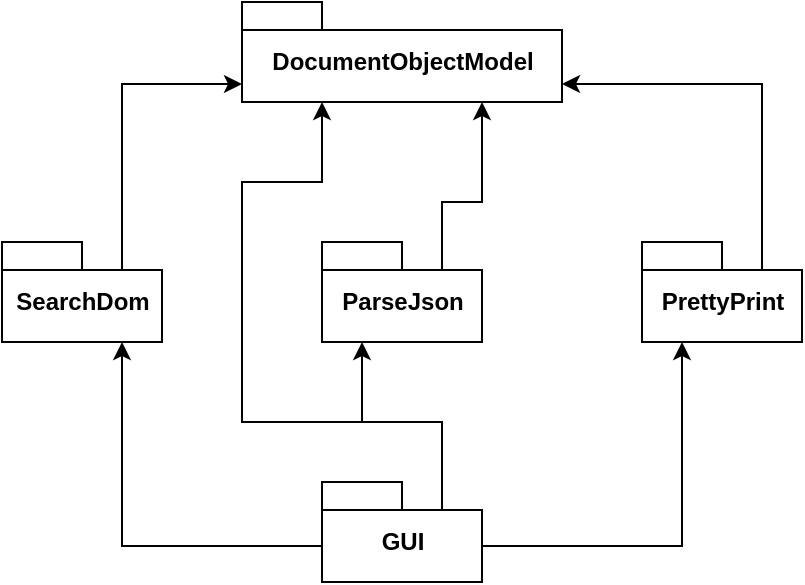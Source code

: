 <mxfile version="16.4.5" type="github">
  <diagram id="H0Jvm50cED_hEzultajU" name="Page-1">
    <mxGraphModel dx="1422" dy="786" grid="1" gridSize="10" guides="1" tooltips="1" connect="1" arrows="1" fold="1" page="1" pageScale="1" pageWidth="850" pageHeight="1100" math="0" shadow="0">
      <root>
        <mxCell id="0" />
        <mxCell id="1" parent="0" />
        <mxCell id="QBnIUNVr5WJXTPOXXDId-1" value="DocumentObjectModel" style="shape=folder;fontStyle=1;spacingTop=10;tabWidth=40;tabHeight=14;tabPosition=left;html=1;" vertex="1" parent="1">
          <mxGeometry x="280" y="110" width="160" height="50" as="geometry" />
        </mxCell>
        <mxCell id="QBnIUNVr5WJXTPOXXDId-12" style="edgeStyle=orthogonalEdgeStyle;rounded=0;orthogonalLoop=1;jettySize=auto;html=1;exitX=0;exitY=0;exitDx=60;exitDy=14;exitPerimeter=0;entryX=0.75;entryY=1;entryDx=0;entryDy=0;entryPerimeter=0;" edge="1" parent="1" source="QBnIUNVr5WJXTPOXXDId-2" target="QBnIUNVr5WJXTPOXXDId-1">
          <mxGeometry relative="1" as="geometry">
            <Array as="points">
              <mxPoint x="380" y="210" />
              <mxPoint x="400" y="210" />
            </Array>
          </mxGeometry>
        </mxCell>
        <mxCell id="QBnIUNVr5WJXTPOXXDId-2" value="ParseJson" style="shape=folder;fontStyle=1;spacingTop=10;tabWidth=40;tabHeight=14;tabPosition=left;html=1;" vertex="1" parent="1">
          <mxGeometry x="320" y="230" width="80" height="50" as="geometry" />
        </mxCell>
        <mxCell id="QBnIUNVr5WJXTPOXXDId-11" style="edgeStyle=orthogonalEdgeStyle;rounded=0;orthogonalLoop=1;jettySize=auto;html=1;exitX=0;exitY=0;exitDx=60;exitDy=14;exitPerimeter=0;entryX=0;entryY=0;entryDx=160;entryDy=41;entryPerimeter=0;" edge="1" parent="1" source="QBnIUNVr5WJXTPOXXDId-3" target="QBnIUNVr5WJXTPOXXDId-1">
          <mxGeometry relative="1" as="geometry">
            <mxPoint x="550" y="140" as="targetPoint" />
            <Array as="points">
              <mxPoint x="540" y="151" />
            </Array>
          </mxGeometry>
        </mxCell>
        <mxCell id="QBnIUNVr5WJXTPOXXDId-3" value="PrettyPrint" style="shape=folder;fontStyle=1;spacingTop=10;tabWidth=40;tabHeight=14;tabPosition=left;html=1;" vertex="1" parent="1">
          <mxGeometry x="480" y="230" width="80" height="50" as="geometry" />
        </mxCell>
        <mxCell id="QBnIUNVr5WJXTPOXXDId-6" style="edgeStyle=orthogonalEdgeStyle;rounded=0;orthogonalLoop=1;jettySize=auto;html=1;exitX=0;exitY=0;exitDx=60;exitDy=14;exitPerimeter=0;entryX=0;entryY=0;entryDx=0;entryDy=41;entryPerimeter=0;" edge="1" parent="1" source="QBnIUNVr5WJXTPOXXDId-4" target="QBnIUNVr5WJXTPOXXDId-1">
          <mxGeometry relative="1" as="geometry">
            <Array as="points">
              <mxPoint x="220" y="151" />
            </Array>
          </mxGeometry>
        </mxCell>
        <mxCell id="QBnIUNVr5WJXTPOXXDId-4" value="SearchDom" style="shape=folder;fontStyle=1;spacingTop=10;tabWidth=40;tabHeight=14;tabPosition=left;html=1;" vertex="1" parent="1">
          <mxGeometry x="160" y="230" width="80" height="50" as="geometry" />
        </mxCell>
        <mxCell id="QBnIUNVr5WJXTPOXXDId-7" style="edgeStyle=orthogonalEdgeStyle;rounded=0;orthogonalLoop=1;jettySize=auto;html=1;exitX=0;exitY=0;exitDx=60;exitDy=14;exitPerimeter=0;entryX=0.25;entryY=1;entryDx=0;entryDy=0;entryPerimeter=0;" edge="1" parent="1" source="QBnIUNVr5WJXTPOXXDId-5" target="QBnIUNVr5WJXTPOXXDId-1">
          <mxGeometry relative="1" as="geometry">
            <mxPoint x="240" y="230" as="targetPoint" />
            <Array as="points">
              <mxPoint x="380" y="320" />
              <mxPoint x="280" y="320" />
              <mxPoint x="280" y="200" />
              <mxPoint x="320" y="200" />
            </Array>
          </mxGeometry>
        </mxCell>
        <mxCell id="QBnIUNVr5WJXTPOXXDId-8" style="edgeStyle=orthogonalEdgeStyle;rounded=0;orthogonalLoop=1;jettySize=auto;html=1;exitX=0;exitY=0;exitDx=60;exitDy=14;exitPerimeter=0;entryX=0.25;entryY=1;entryDx=0;entryDy=0;entryPerimeter=0;" edge="1" parent="1" source="QBnIUNVr5WJXTPOXXDId-5" target="QBnIUNVr5WJXTPOXXDId-2">
          <mxGeometry relative="1" as="geometry">
            <Array as="points">
              <mxPoint x="380" y="320" />
              <mxPoint x="340" y="320" />
            </Array>
          </mxGeometry>
        </mxCell>
        <mxCell id="QBnIUNVr5WJXTPOXXDId-9" style="edgeStyle=orthogonalEdgeStyle;rounded=0;orthogonalLoop=1;jettySize=auto;html=1;exitX=0;exitY=0;exitDx=80;exitDy=32;exitPerimeter=0;entryX=0.25;entryY=1;entryDx=0;entryDy=0;entryPerimeter=0;" edge="1" parent="1" source="QBnIUNVr5WJXTPOXXDId-5" target="QBnIUNVr5WJXTPOXXDId-3">
          <mxGeometry relative="1" as="geometry">
            <mxPoint x="490" y="440" as="targetPoint" />
          </mxGeometry>
        </mxCell>
        <mxCell id="QBnIUNVr5WJXTPOXXDId-10" style="edgeStyle=orthogonalEdgeStyle;rounded=0;orthogonalLoop=1;jettySize=auto;html=1;exitX=0;exitY=0;exitDx=0;exitDy=32;exitPerimeter=0;entryX=0.75;entryY=1;entryDx=0;entryDy=0;entryPerimeter=0;" edge="1" parent="1" source="QBnIUNVr5WJXTPOXXDId-5" target="QBnIUNVr5WJXTPOXXDId-4">
          <mxGeometry relative="1" as="geometry" />
        </mxCell>
        <mxCell id="QBnIUNVr5WJXTPOXXDId-5" value="GUI" style="shape=folder;fontStyle=1;spacingTop=10;tabWidth=40;tabHeight=14;tabPosition=left;html=1;" vertex="1" parent="1">
          <mxGeometry x="320" y="350" width="80" height="50" as="geometry" />
        </mxCell>
      </root>
    </mxGraphModel>
  </diagram>
</mxfile>
